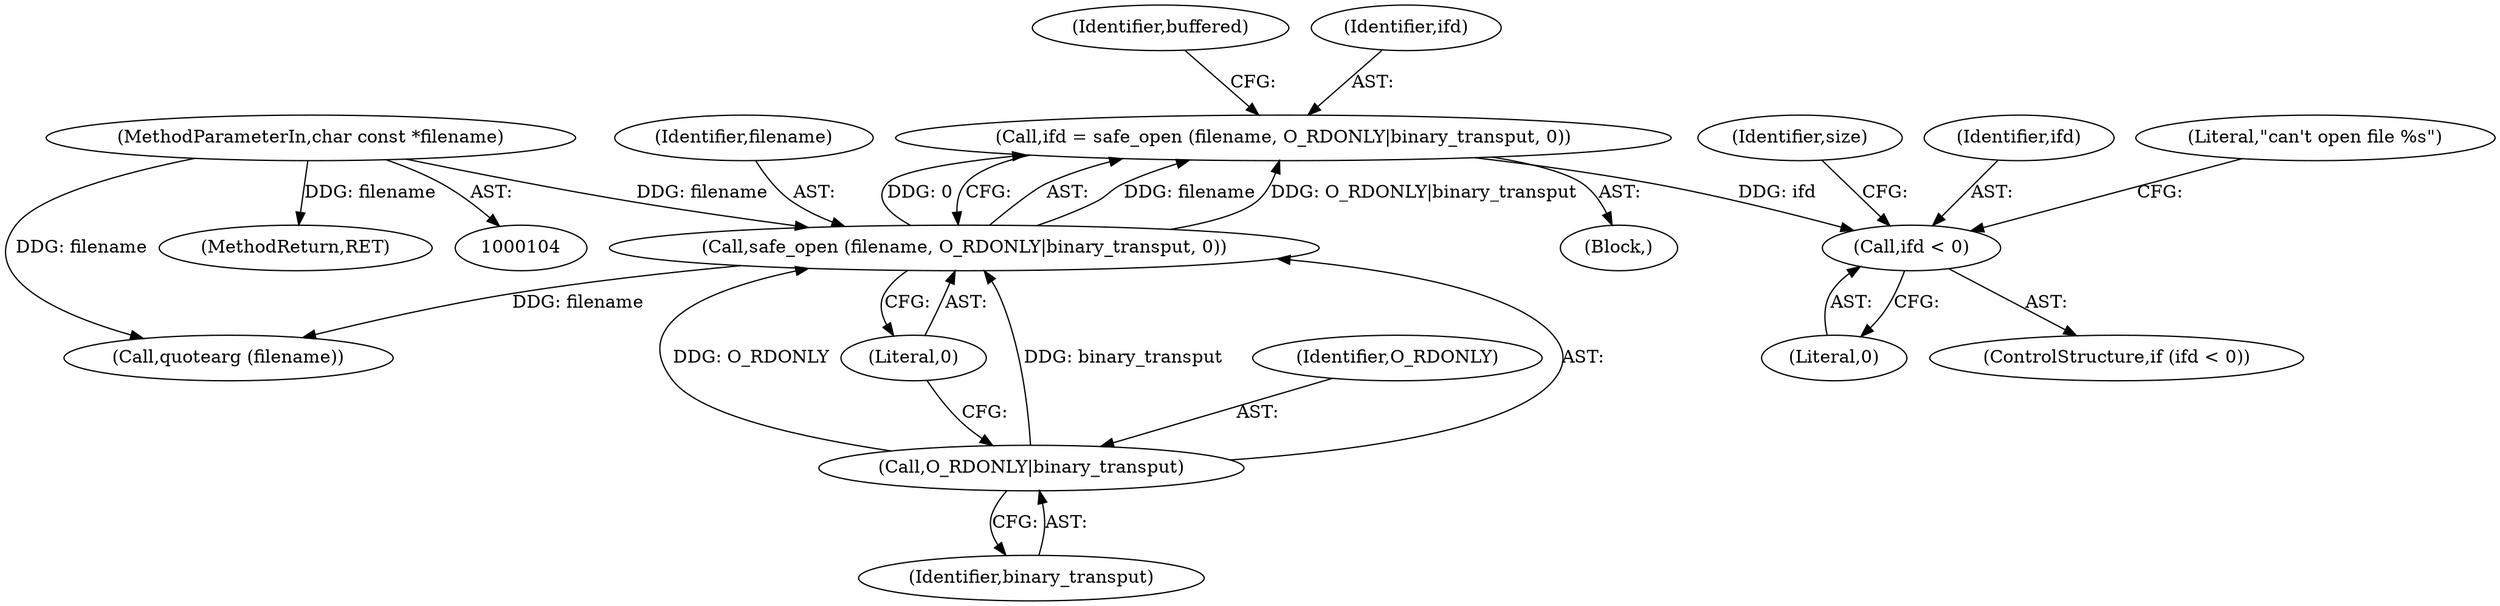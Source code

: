 digraph "1_savannah_dce4683cbbe107a95f1f0d45fabc304acfb5d71a@del" {
"1000147" [label="(Call,ifd = safe_open (filename, O_RDONLY|binary_transput, 0))"];
"1000149" [label="(Call,safe_open (filename, O_RDONLY|binary_transput, 0))"];
"1000105" [label="(MethodParameterIn,char const *filename)"];
"1000151" [label="(Call,O_RDONLY|binary_transput)"];
"1000161" [label="(Call,ifd < 0)"];
"1000157" [label="(Identifier,buffered)"];
"1000169" [label="(Identifier,size)"];
"1000148" [label="(Identifier,ifd)"];
"1000145" [label="(Block,)"];
"1000154" [label="(Literal,0)"];
"1000149" [label="(Call,safe_open (filename, O_RDONLY|binary_transput, 0))"];
"1000105" [label="(MethodParameterIn,char const *filename)"];
"1000152" [label="(Identifier,O_RDONLY)"];
"1000195" [label="(MethodReturn,RET)"];
"1000163" [label="(Literal,0)"];
"1000150" [label="(Identifier,filename)"];
"1000166" [label="(Call,quotearg (filename))"];
"1000147" [label="(Call,ifd = safe_open (filename, O_RDONLY|binary_transput, 0))"];
"1000162" [label="(Identifier,ifd)"];
"1000165" [label="(Literal,\"can't open file %s\")"];
"1000153" [label="(Identifier,binary_transput)"];
"1000161" [label="(Call,ifd < 0)"];
"1000151" [label="(Call,O_RDONLY|binary_transput)"];
"1000160" [label="(ControlStructure,if (ifd < 0))"];
"1000147" -> "1000145"  [label="AST: "];
"1000147" -> "1000149"  [label="CFG: "];
"1000148" -> "1000147"  [label="AST: "];
"1000149" -> "1000147"  [label="AST: "];
"1000157" -> "1000147"  [label="CFG: "];
"1000149" -> "1000147"  [label="DDG: filename"];
"1000149" -> "1000147"  [label="DDG: O_RDONLY|binary_transput"];
"1000149" -> "1000147"  [label="DDG: 0"];
"1000147" -> "1000161"  [label="DDG: ifd"];
"1000149" -> "1000154"  [label="CFG: "];
"1000150" -> "1000149"  [label="AST: "];
"1000151" -> "1000149"  [label="AST: "];
"1000154" -> "1000149"  [label="AST: "];
"1000105" -> "1000149"  [label="DDG: filename"];
"1000151" -> "1000149"  [label="DDG: O_RDONLY"];
"1000151" -> "1000149"  [label="DDG: binary_transput"];
"1000149" -> "1000166"  [label="DDG: filename"];
"1000105" -> "1000104"  [label="AST: "];
"1000105" -> "1000195"  [label="DDG: filename"];
"1000105" -> "1000166"  [label="DDG: filename"];
"1000151" -> "1000153"  [label="CFG: "];
"1000152" -> "1000151"  [label="AST: "];
"1000153" -> "1000151"  [label="AST: "];
"1000154" -> "1000151"  [label="CFG: "];
"1000161" -> "1000160"  [label="AST: "];
"1000161" -> "1000163"  [label="CFG: "];
"1000162" -> "1000161"  [label="AST: "];
"1000163" -> "1000161"  [label="AST: "];
"1000165" -> "1000161"  [label="CFG: "];
"1000169" -> "1000161"  [label="CFG: "];
}
